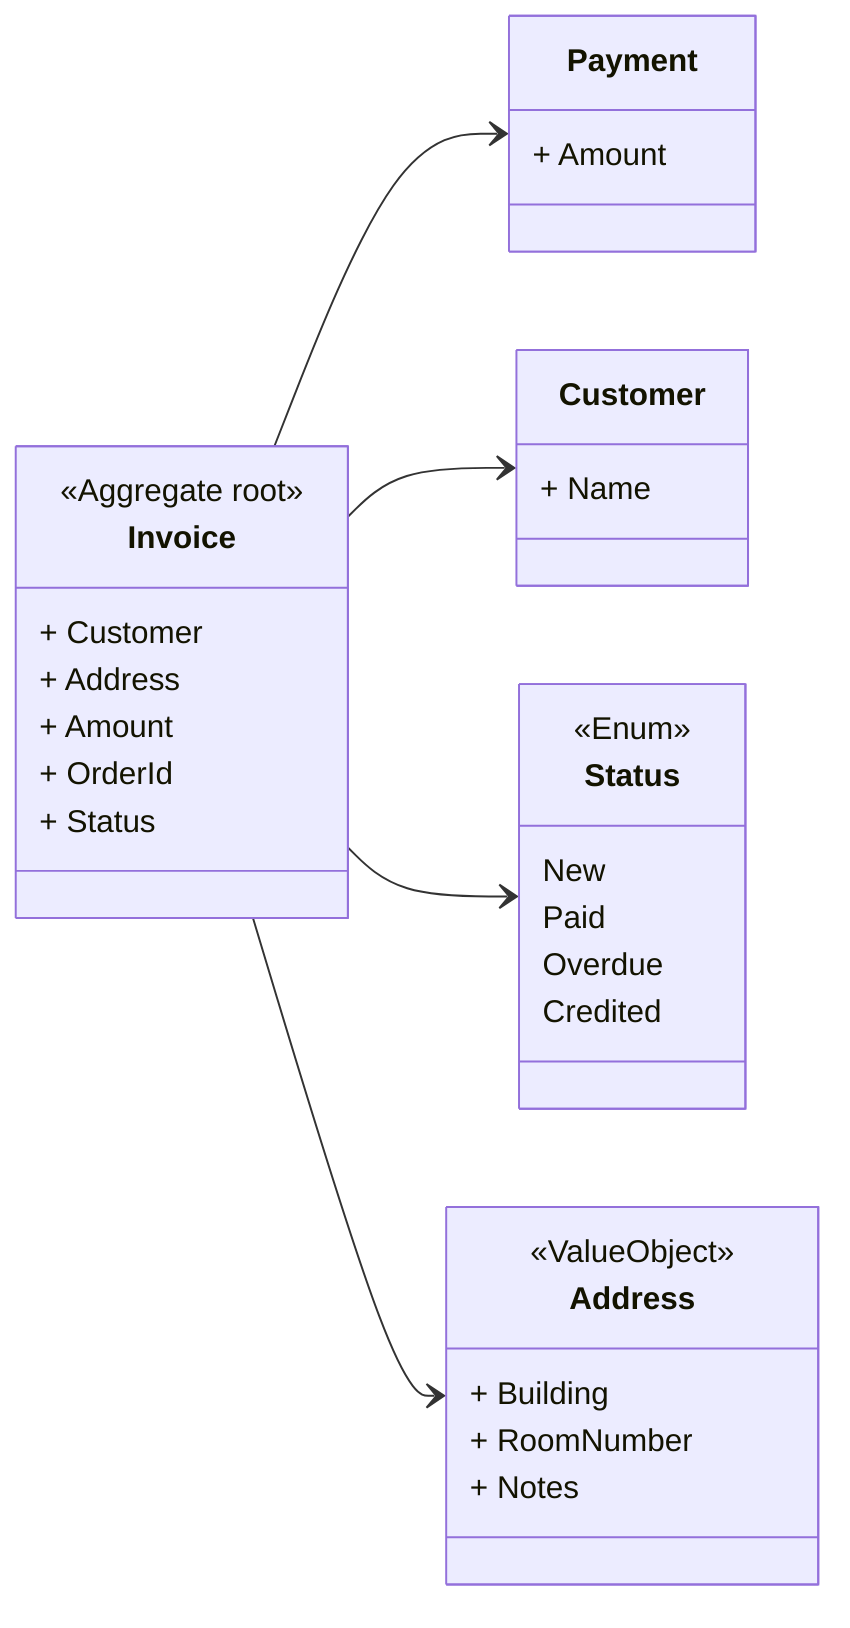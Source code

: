 classDiagram
    direction LR
    class Invoice {
        <<Aggregate root>>
        + Customer
        + Address
        + Amount
        + OrderId
        + Status
    }
    class Payment {
        + Amount
    }
    class Customer {
        + Name
    }
    class Status {
        <<Enum>>
        New
        Paid
        Overdue
        Credited
    }
    class Address {
        <<ValueObject>>
        + Building
        + RoomNumber
        + Notes
    }

    Invoice --> Payment
    Invoice --> Customer
    Invoice --> Status
    Invoice --> Address